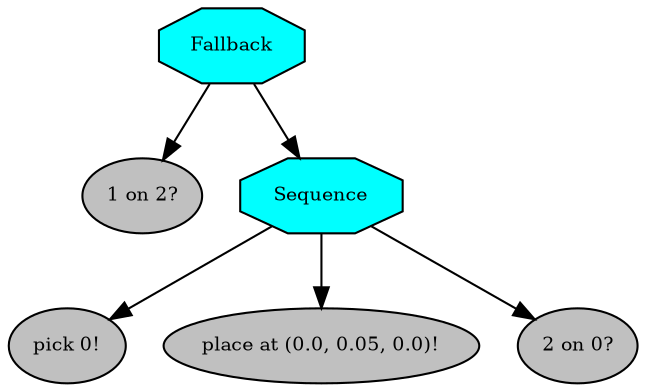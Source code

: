 digraph pastafarianism {
ordering=out;
graph [fontname="times-roman"];
node [fontname="times-roman"];
edge [fontname="times-roman"];
Fallback [fillcolor=cyan, fontcolor=black, fontsize=9, label=Fallback, shape=octagon, style=filled];
"1 on 2?" [fillcolor=gray, fontcolor=black, fontsize=9, label="1 on 2?", shape=ellipse, style=filled];
Fallback -> "1 on 2?";
Sequence [fillcolor=cyan, fontcolor=black, fontsize=9, label=Sequence, shape=octagon, style=filled];
Fallback -> Sequence;
"pick 0!" [fillcolor=gray, fontcolor=black, fontsize=9, label="pick 0!", shape=ellipse, style=filled];
Sequence -> "pick 0!";
"place at (0.0, 0.05, 0.0)!" [fillcolor=gray, fontcolor=black, fontsize=9, label="place at (0.0, 0.05, 0.0)!", shape=ellipse, style=filled];
Sequence -> "place at (0.0, 0.05, 0.0)!";
"2 on 0?" [fillcolor=gray, fontcolor=black, fontsize=9, label="2 on 0?", shape=ellipse, style=filled];
Sequence -> "2 on 0?";
}
